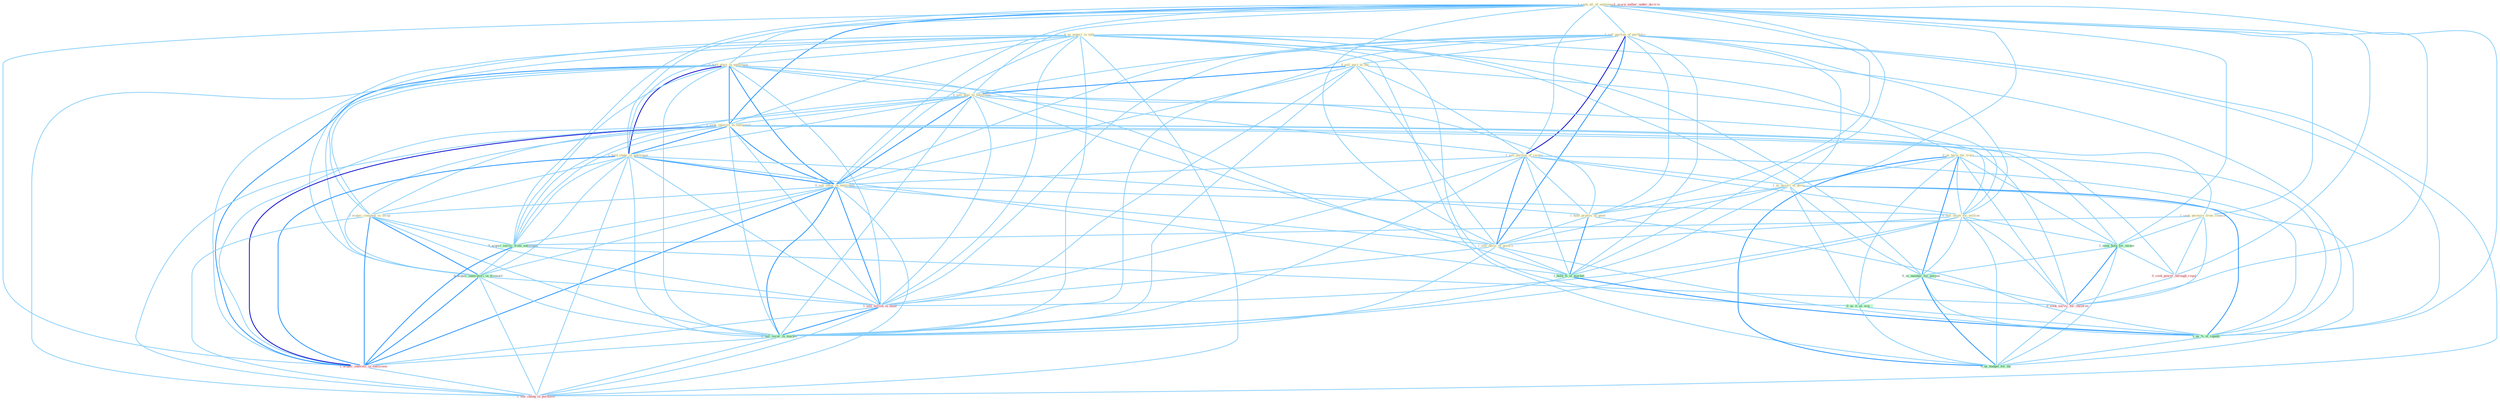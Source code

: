 Graph G{ 
    node
    [shape=polygon,style=filled,width=.5,height=.06,color="#BDFCC9",fixedsize=true,fontsize=4,
    fontcolor="#2f4f4f"];
    {node
    [color="#ffffe0", fontcolor="#8b7d6b"] "1_seek_all_of_entitynam " "0_us_experi_in_talk " "0_hold_elect_in_entitynam " "1_sell_portion_of_portfolio " "0_sell_part_to_the " "0_sell_busi_to_entitynam " "1_sell_portion_of_receiv " "1_seek_interest_in_entitynam " "1_hold_stake_in_entitynam " "0_us_term_for_train " "1_us_assort_of_devic " "1_seek_permiss_from_council " "1_hold_promis_of_good " "0_sell_insur_in_entitynam " "0_acquir_compani_in_swap " "0_sell_asset_for_million " "1_sell_decis_of_govern "}
{node [color="#fff0f5", fontcolor="#b22222"] "0_seek_power_through_regul " "1_sell_billion_in_bond " "1_usurp_author_under_doctrin " "1_acquir_interest_in_entitynam " "0_seek_servic_for_children " "1_see_chang_in_portfolio "}
edge [color="#B0E2FF"];

	"1_seek_all_of_entitynam " -- "0_hold_elect_in_entitynam " [w="1", color="#87cefa" ];
	"1_seek_all_of_entitynam " -- "1_sell_portion_of_portfolio " [w="1", color="#87cefa" ];
	"1_seek_all_of_entitynam " -- "0_sell_busi_to_entitynam " [w="1", color="#87cefa" ];
	"1_seek_all_of_entitynam " -- "1_sell_portion_of_receiv " [w="1", color="#87cefa" ];
	"1_seek_all_of_entitynam " -- "1_seek_interest_in_entitynam " [w="2", color="#1e90ff" , len=0.8];
	"1_seek_all_of_entitynam " -- "1_hold_stake_in_entitynam " [w="1", color="#87cefa" ];
	"1_seek_all_of_entitynam " -- "1_us_assort_of_devic " [w="1", color="#87cefa" ];
	"1_seek_all_of_entitynam " -- "1_seek_permiss_from_council " [w="1", color="#87cefa" ];
	"1_seek_all_of_entitynam " -- "1_hold_promis_of_good " [w="1", color="#87cefa" ];
	"1_seek_all_of_entitynam " -- "0_sell_insur_in_entitynam " [w="1", color="#87cefa" ];
	"1_seek_all_of_entitynam " -- "1_sell_decis_of_govern " [w="1", color="#87cefa" ];
	"1_seek_all_of_entitynam " -- "1_seek_help_for_owner " [w="1", color="#87cefa" ];
	"1_seek_all_of_entitynam " -- "0_acquir_servic_from_entitynam " [w="1", color="#87cefa" ];
	"1_seek_all_of_entitynam " -- "1_hold_%_of_market " [w="1", color="#87cefa" ];
	"1_seek_all_of_entitynam " -- "0_seek_power_through_regul " [w="1", color="#87cefa" ];
	"1_seek_all_of_entitynam " -- "1_us_%_of_capabl " [w="1", color="#87cefa" ];
	"1_seek_all_of_entitynam " -- "1_acquir_interest_in_entitynam " [w="1", color="#87cefa" ];
	"1_seek_all_of_entitynam " -- "0_seek_servic_for_children " [w="1", color="#87cefa" ];
	"0_us_experi_in_talk " -- "0_hold_elect_in_entitynam " [w="1", color="#87cefa" ];
	"0_us_experi_in_talk " -- "1_seek_interest_in_entitynam " [w="1", color="#87cefa" ];
	"0_us_experi_in_talk " -- "1_hold_stake_in_entitynam " [w="1", color="#87cefa" ];
	"0_us_experi_in_talk " -- "0_us_term_for_train " [w="1", color="#87cefa" ];
	"0_us_experi_in_talk " -- "1_us_assort_of_devic " [w="1", color="#87cefa" ];
	"0_us_experi_in_talk " -- "0_sell_insur_in_entitynam " [w="1", color="#87cefa" ];
	"0_us_experi_in_talk " -- "0_acquir_compani_in_swap " [w="1", color="#87cefa" ];
	"0_us_experi_in_talk " -- "0_us_number_for_purpos " [w="1", color="#87cefa" ];
	"0_us_experi_in_talk " -- "0_acquir_laboratori_in_transact " [w="1", color="#87cefa" ];
	"0_us_experi_in_talk " -- "1_sell_billion_in_bond " [w="1", color="#87cefa" ];
	"0_us_experi_in_talk " -- "0_us_it_as_wai " [w="1", color="#87cefa" ];
	"0_us_experi_in_talk " -- "1_us_%_of_capabl " [w="1", color="#87cefa" ];
	"0_us_experi_in_talk " -- "0_sell_secur_in_market " [w="1", color="#87cefa" ];
	"0_us_experi_in_talk " -- "1_acquir_interest_in_entitynam " [w="1", color="#87cefa" ];
	"0_us_experi_in_talk " -- "1_see_chang_in_portfolio " [w="1", color="#87cefa" ];
	"0_us_experi_in_talk " -- "0_us_budget_for_thi " [w="1", color="#87cefa" ];
	"0_hold_elect_in_entitynam " -- "0_sell_busi_to_entitynam " [w="1", color="#87cefa" ];
	"0_hold_elect_in_entitynam " -- "1_seek_interest_in_entitynam " [w="2", color="#1e90ff" , len=0.8];
	"0_hold_elect_in_entitynam " -- "1_hold_stake_in_entitynam " [w="3", color="#0000cd" , len=0.6];
	"0_hold_elect_in_entitynam " -- "1_hold_promis_of_good " [w="1", color="#87cefa" ];
	"0_hold_elect_in_entitynam " -- "0_sell_insur_in_entitynam " [w="2", color="#1e90ff" , len=0.8];
	"0_hold_elect_in_entitynam " -- "0_acquir_compani_in_swap " [w="1", color="#87cefa" ];
	"0_hold_elect_in_entitynam " -- "0_acquir_servic_from_entitynam " [w="1", color="#87cefa" ];
	"0_hold_elect_in_entitynam " -- "1_hold_%_of_market " [w="1", color="#87cefa" ];
	"0_hold_elect_in_entitynam " -- "0_acquir_laboratori_in_transact " [w="1", color="#87cefa" ];
	"0_hold_elect_in_entitynam " -- "1_sell_billion_in_bond " [w="1", color="#87cefa" ];
	"0_hold_elect_in_entitynam " -- "0_sell_secur_in_market " [w="1", color="#87cefa" ];
	"0_hold_elect_in_entitynam " -- "1_acquir_interest_in_entitynam " [w="2", color="#1e90ff" , len=0.8];
	"0_hold_elect_in_entitynam " -- "1_see_chang_in_portfolio " [w="1", color="#87cefa" ];
	"1_sell_portion_of_portfolio " -- "0_sell_part_to_the " [w="1", color="#87cefa" ];
	"1_sell_portion_of_portfolio " -- "0_sell_busi_to_entitynam " [w="1", color="#87cefa" ];
	"1_sell_portion_of_portfolio " -- "1_sell_portion_of_receiv " [w="3", color="#0000cd" , len=0.6];
	"1_sell_portion_of_portfolio " -- "1_us_assort_of_devic " [w="1", color="#87cefa" ];
	"1_sell_portion_of_portfolio " -- "1_hold_promis_of_good " [w="1", color="#87cefa" ];
	"1_sell_portion_of_portfolio " -- "0_sell_insur_in_entitynam " [w="1", color="#87cefa" ];
	"1_sell_portion_of_portfolio " -- "0_sell_asset_for_million " [w="1", color="#87cefa" ];
	"1_sell_portion_of_portfolio " -- "1_sell_decis_of_govern " [w="2", color="#1e90ff" , len=0.8];
	"1_sell_portion_of_portfolio " -- "1_hold_%_of_market " [w="1", color="#87cefa" ];
	"1_sell_portion_of_portfolio " -- "1_sell_billion_in_bond " [w="1", color="#87cefa" ];
	"1_sell_portion_of_portfolio " -- "1_us_%_of_capabl " [w="1", color="#87cefa" ];
	"1_sell_portion_of_portfolio " -- "0_sell_secur_in_market " [w="1", color="#87cefa" ];
	"1_sell_portion_of_portfolio " -- "1_see_chang_in_portfolio " [w="1", color="#87cefa" ];
	"0_sell_part_to_the " -- "0_sell_busi_to_entitynam " [w="2", color="#1e90ff" , len=0.8];
	"0_sell_part_to_the " -- "1_sell_portion_of_receiv " [w="1", color="#87cefa" ];
	"0_sell_part_to_the " -- "0_sell_insur_in_entitynam " [w="1", color="#87cefa" ];
	"0_sell_part_to_the " -- "0_sell_asset_for_million " [w="1", color="#87cefa" ];
	"0_sell_part_to_the " -- "1_sell_decis_of_govern " [w="1", color="#87cefa" ];
	"0_sell_part_to_the " -- "1_sell_billion_in_bond " [w="1", color="#87cefa" ];
	"0_sell_part_to_the " -- "0_sell_secur_in_market " [w="1", color="#87cefa" ];
	"0_sell_busi_to_entitynam " -- "1_sell_portion_of_receiv " [w="1", color="#87cefa" ];
	"0_sell_busi_to_entitynam " -- "1_seek_interest_in_entitynam " [w="1", color="#87cefa" ];
	"0_sell_busi_to_entitynam " -- "1_hold_stake_in_entitynam " [w="1", color="#87cefa" ];
	"0_sell_busi_to_entitynam " -- "0_sell_insur_in_entitynam " [w="2", color="#1e90ff" , len=0.8];
	"0_sell_busi_to_entitynam " -- "0_sell_asset_for_million " [w="1", color="#87cefa" ];
	"0_sell_busi_to_entitynam " -- "1_sell_decis_of_govern " [w="1", color="#87cefa" ];
	"0_sell_busi_to_entitynam " -- "0_acquir_servic_from_entitynam " [w="1", color="#87cefa" ];
	"0_sell_busi_to_entitynam " -- "1_sell_billion_in_bond " [w="1", color="#87cefa" ];
	"0_sell_busi_to_entitynam " -- "0_sell_secur_in_market " [w="1", color="#87cefa" ];
	"0_sell_busi_to_entitynam " -- "1_acquir_interest_in_entitynam " [w="1", color="#87cefa" ];
	"1_sell_portion_of_receiv " -- "1_us_assort_of_devic " [w="1", color="#87cefa" ];
	"1_sell_portion_of_receiv " -- "1_hold_promis_of_good " [w="1", color="#87cefa" ];
	"1_sell_portion_of_receiv " -- "0_sell_insur_in_entitynam " [w="1", color="#87cefa" ];
	"1_sell_portion_of_receiv " -- "0_sell_asset_for_million " [w="1", color="#87cefa" ];
	"1_sell_portion_of_receiv " -- "1_sell_decis_of_govern " [w="2", color="#1e90ff" , len=0.8];
	"1_sell_portion_of_receiv " -- "1_hold_%_of_market " [w="1", color="#87cefa" ];
	"1_sell_portion_of_receiv " -- "1_sell_billion_in_bond " [w="1", color="#87cefa" ];
	"1_sell_portion_of_receiv " -- "1_us_%_of_capabl " [w="1", color="#87cefa" ];
	"1_sell_portion_of_receiv " -- "0_sell_secur_in_market " [w="1", color="#87cefa" ];
	"1_seek_interest_in_entitynam " -- "1_hold_stake_in_entitynam " [w="2", color="#1e90ff" , len=0.8];
	"1_seek_interest_in_entitynam " -- "1_seek_permiss_from_council " [w="1", color="#87cefa" ];
	"1_seek_interest_in_entitynam " -- "0_sell_insur_in_entitynam " [w="2", color="#1e90ff" , len=0.8];
	"1_seek_interest_in_entitynam " -- "0_acquir_compani_in_swap " [w="1", color="#87cefa" ];
	"1_seek_interest_in_entitynam " -- "1_seek_help_for_owner " [w="1", color="#87cefa" ];
	"1_seek_interest_in_entitynam " -- "0_acquir_servic_from_entitynam " [w="1", color="#87cefa" ];
	"1_seek_interest_in_entitynam " -- "0_seek_power_through_regul " [w="1", color="#87cefa" ];
	"1_seek_interest_in_entitynam " -- "0_acquir_laboratori_in_transact " [w="1", color="#87cefa" ];
	"1_seek_interest_in_entitynam " -- "1_sell_billion_in_bond " [w="1", color="#87cefa" ];
	"1_seek_interest_in_entitynam " -- "0_sell_secur_in_market " [w="1", color="#87cefa" ];
	"1_seek_interest_in_entitynam " -- "1_acquir_interest_in_entitynam " [w="3", color="#0000cd" , len=0.6];
	"1_seek_interest_in_entitynam " -- "0_seek_servic_for_children " [w="1", color="#87cefa" ];
	"1_seek_interest_in_entitynam " -- "1_see_chang_in_portfolio " [w="1", color="#87cefa" ];
	"1_hold_stake_in_entitynam " -- "1_hold_promis_of_good " [w="1", color="#87cefa" ];
	"1_hold_stake_in_entitynam " -- "0_sell_insur_in_entitynam " [w="2", color="#1e90ff" , len=0.8];
	"1_hold_stake_in_entitynam " -- "0_acquir_compani_in_swap " [w="1", color="#87cefa" ];
	"1_hold_stake_in_entitynam " -- "0_acquir_servic_from_entitynam " [w="1", color="#87cefa" ];
	"1_hold_stake_in_entitynam " -- "1_hold_%_of_market " [w="1", color="#87cefa" ];
	"1_hold_stake_in_entitynam " -- "0_acquir_laboratori_in_transact " [w="1", color="#87cefa" ];
	"1_hold_stake_in_entitynam " -- "1_sell_billion_in_bond " [w="1", color="#87cefa" ];
	"1_hold_stake_in_entitynam " -- "0_sell_secur_in_market " [w="1", color="#87cefa" ];
	"1_hold_stake_in_entitynam " -- "1_acquir_interest_in_entitynam " [w="2", color="#1e90ff" , len=0.8];
	"1_hold_stake_in_entitynam " -- "1_see_chang_in_portfolio " [w="1", color="#87cefa" ];
	"0_us_term_for_train " -- "1_us_assort_of_devic " [w="1", color="#87cefa" ];
	"0_us_term_for_train " -- "0_sell_asset_for_million " [w="1", color="#87cefa" ];
	"0_us_term_for_train " -- "1_seek_help_for_owner " [w="1", color="#87cefa" ];
	"0_us_term_for_train " -- "0_us_number_for_purpos " [w="2", color="#1e90ff" , len=0.8];
	"0_us_term_for_train " -- "0_us_it_as_wai " [w="1", color="#87cefa" ];
	"0_us_term_for_train " -- "1_us_%_of_capabl " [w="1", color="#87cefa" ];
	"0_us_term_for_train " -- "0_seek_servic_for_children " [w="1", color="#87cefa" ];
	"0_us_term_for_train " -- "0_us_budget_for_thi " [w="2", color="#1e90ff" , len=0.8];
	"1_us_assort_of_devic " -- "1_hold_promis_of_good " [w="1", color="#87cefa" ];
	"1_us_assort_of_devic " -- "1_sell_decis_of_govern " [w="1", color="#87cefa" ];
	"1_us_assort_of_devic " -- "1_hold_%_of_market " [w="1", color="#87cefa" ];
	"1_us_assort_of_devic " -- "0_us_number_for_purpos " [w="1", color="#87cefa" ];
	"1_us_assort_of_devic " -- "0_us_it_as_wai " [w="1", color="#87cefa" ];
	"1_us_assort_of_devic " -- "1_us_%_of_capabl " [w="2", color="#1e90ff" , len=0.8];
	"1_us_assort_of_devic " -- "0_us_budget_for_thi " [w="1", color="#87cefa" ];
	"1_seek_permiss_from_council " -- "1_seek_help_for_owner " [w="1", color="#87cefa" ];
	"1_seek_permiss_from_council " -- "0_acquir_servic_from_entitynam " [w="1", color="#87cefa" ];
	"1_seek_permiss_from_council " -- "0_seek_power_through_regul " [w="1", color="#87cefa" ];
	"1_seek_permiss_from_council " -- "0_seek_servic_for_children " [w="1", color="#87cefa" ];
	"1_hold_promis_of_good " -- "1_sell_decis_of_govern " [w="1", color="#87cefa" ];
	"1_hold_promis_of_good " -- "1_hold_%_of_market " [w="2", color="#1e90ff" , len=0.8];
	"1_hold_promis_of_good " -- "1_us_%_of_capabl " [w="1", color="#87cefa" ];
	"0_sell_insur_in_entitynam " -- "0_acquir_compani_in_swap " [w="1", color="#87cefa" ];
	"0_sell_insur_in_entitynam " -- "0_sell_asset_for_million " [w="1", color="#87cefa" ];
	"0_sell_insur_in_entitynam " -- "1_sell_decis_of_govern " [w="1", color="#87cefa" ];
	"0_sell_insur_in_entitynam " -- "0_acquir_servic_from_entitynam " [w="1", color="#87cefa" ];
	"0_sell_insur_in_entitynam " -- "0_acquir_laboratori_in_transact " [w="1", color="#87cefa" ];
	"0_sell_insur_in_entitynam " -- "1_sell_billion_in_bond " [w="2", color="#1e90ff" , len=0.8];
	"0_sell_insur_in_entitynam " -- "0_sell_secur_in_market " [w="2", color="#1e90ff" , len=0.8];
	"0_sell_insur_in_entitynam " -- "1_acquir_interest_in_entitynam " [w="2", color="#1e90ff" , len=0.8];
	"0_sell_insur_in_entitynam " -- "1_see_chang_in_portfolio " [w="1", color="#87cefa" ];
	"0_acquir_compani_in_swap " -- "0_acquir_servic_from_entitynam " [w="1", color="#87cefa" ];
	"0_acquir_compani_in_swap " -- "0_acquir_laboratori_in_transact " [w="2", color="#1e90ff" , len=0.8];
	"0_acquir_compani_in_swap " -- "1_sell_billion_in_bond " [w="1", color="#87cefa" ];
	"0_acquir_compani_in_swap " -- "0_sell_secur_in_market " [w="1", color="#87cefa" ];
	"0_acquir_compani_in_swap " -- "1_acquir_interest_in_entitynam " [w="2", color="#1e90ff" , len=0.8];
	"0_acquir_compani_in_swap " -- "1_see_chang_in_portfolio " [w="1", color="#87cefa" ];
	"0_sell_asset_for_million " -- "1_sell_decis_of_govern " [w="1", color="#87cefa" ];
	"0_sell_asset_for_million " -- "1_seek_help_for_owner " [w="1", color="#87cefa" ];
	"0_sell_asset_for_million " -- "0_us_number_for_purpos " [w="1", color="#87cefa" ];
	"0_sell_asset_for_million " -- "1_sell_billion_in_bond " [w="1", color="#87cefa" ];
	"0_sell_asset_for_million " -- "0_sell_secur_in_market " [w="1", color="#87cefa" ];
	"0_sell_asset_for_million " -- "0_seek_servic_for_children " [w="1", color="#87cefa" ];
	"0_sell_asset_for_million " -- "0_us_budget_for_thi " [w="1", color="#87cefa" ];
	"1_sell_decis_of_govern " -- "1_hold_%_of_market " [w="1", color="#87cefa" ];
	"1_sell_decis_of_govern " -- "1_sell_billion_in_bond " [w="1", color="#87cefa" ];
	"1_sell_decis_of_govern " -- "1_us_%_of_capabl " [w="1", color="#87cefa" ];
	"1_sell_decis_of_govern " -- "0_sell_secur_in_market " [w="1", color="#87cefa" ];
	"1_seek_help_for_owner " -- "0_seek_power_through_regul " [w="1", color="#87cefa" ];
	"1_seek_help_for_owner " -- "0_us_number_for_purpos " [w="1", color="#87cefa" ];
	"1_seek_help_for_owner " -- "0_seek_servic_for_children " [w="2", color="#1e90ff" , len=0.8];
	"1_seek_help_for_owner " -- "0_us_budget_for_thi " [w="1", color="#87cefa" ];
	"0_acquir_servic_from_entitynam " -- "0_acquir_laboratori_in_transact " [w="1", color="#87cefa" ];
	"0_acquir_servic_from_entitynam " -- "1_acquir_interest_in_entitynam " [w="2", color="#1e90ff" , len=0.8];
	"0_acquir_servic_from_entitynam " -- "0_seek_servic_for_children " [w="1", color="#87cefa" ];
	"1_hold_%_of_market " -- "1_us_%_of_capabl " [w="2", color="#1e90ff" , len=0.8];
	"1_hold_%_of_market " -- "0_sell_secur_in_market " [w="1", color="#87cefa" ];
	"0_seek_power_through_regul " -- "0_seek_servic_for_children " [w="1", color="#87cefa" ];
	"0_us_number_for_purpos " -- "0_us_it_as_wai " [w="1", color="#87cefa" ];
	"0_us_number_for_purpos " -- "1_us_%_of_capabl " [w="1", color="#87cefa" ];
	"0_us_number_for_purpos " -- "0_seek_servic_for_children " [w="1", color="#87cefa" ];
	"0_us_number_for_purpos " -- "0_us_budget_for_thi " [w="2", color="#1e90ff" , len=0.8];
	"0_acquir_laboratori_in_transact " -- "1_sell_billion_in_bond " [w="1", color="#87cefa" ];
	"0_acquir_laboratori_in_transact " -- "0_sell_secur_in_market " [w="1", color="#87cefa" ];
	"0_acquir_laboratori_in_transact " -- "1_acquir_interest_in_entitynam " [w="2", color="#1e90ff" , len=0.8];
	"0_acquir_laboratori_in_transact " -- "1_see_chang_in_portfolio " [w="1", color="#87cefa" ];
	"1_sell_billion_in_bond " -- "0_sell_secur_in_market " [w="2", color="#1e90ff" , len=0.8];
	"1_sell_billion_in_bond " -- "1_acquir_interest_in_entitynam " [w="1", color="#87cefa" ];
	"1_sell_billion_in_bond " -- "1_see_chang_in_portfolio " [w="1", color="#87cefa" ];
	"0_us_it_as_wai " -- "1_us_%_of_capabl " [w="1", color="#87cefa" ];
	"0_us_it_as_wai " -- "0_us_budget_for_thi " [w="1", color="#87cefa" ];
	"1_us_%_of_capabl " -- "0_us_budget_for_thi " [w="1", color="#87cefa" ];
	"0_sell_secur_in_market " -- "1_acquir_interest_in_entitynam " [w="1", color="#87cefa" ];
	"0_sell_secur_in_market " -- "1_see_chang_in_portfolio " [w="1", color="#87cefa" ];
	"1_acquir_interest_in_entitynam " -- "1_see_chang_in_portfolio " [w="1", color="#87cefa" ];
	"0_seek_servic_for_children " -- "0_us_budget_for_thi " [w="1", color="#87cefa" ];
}
